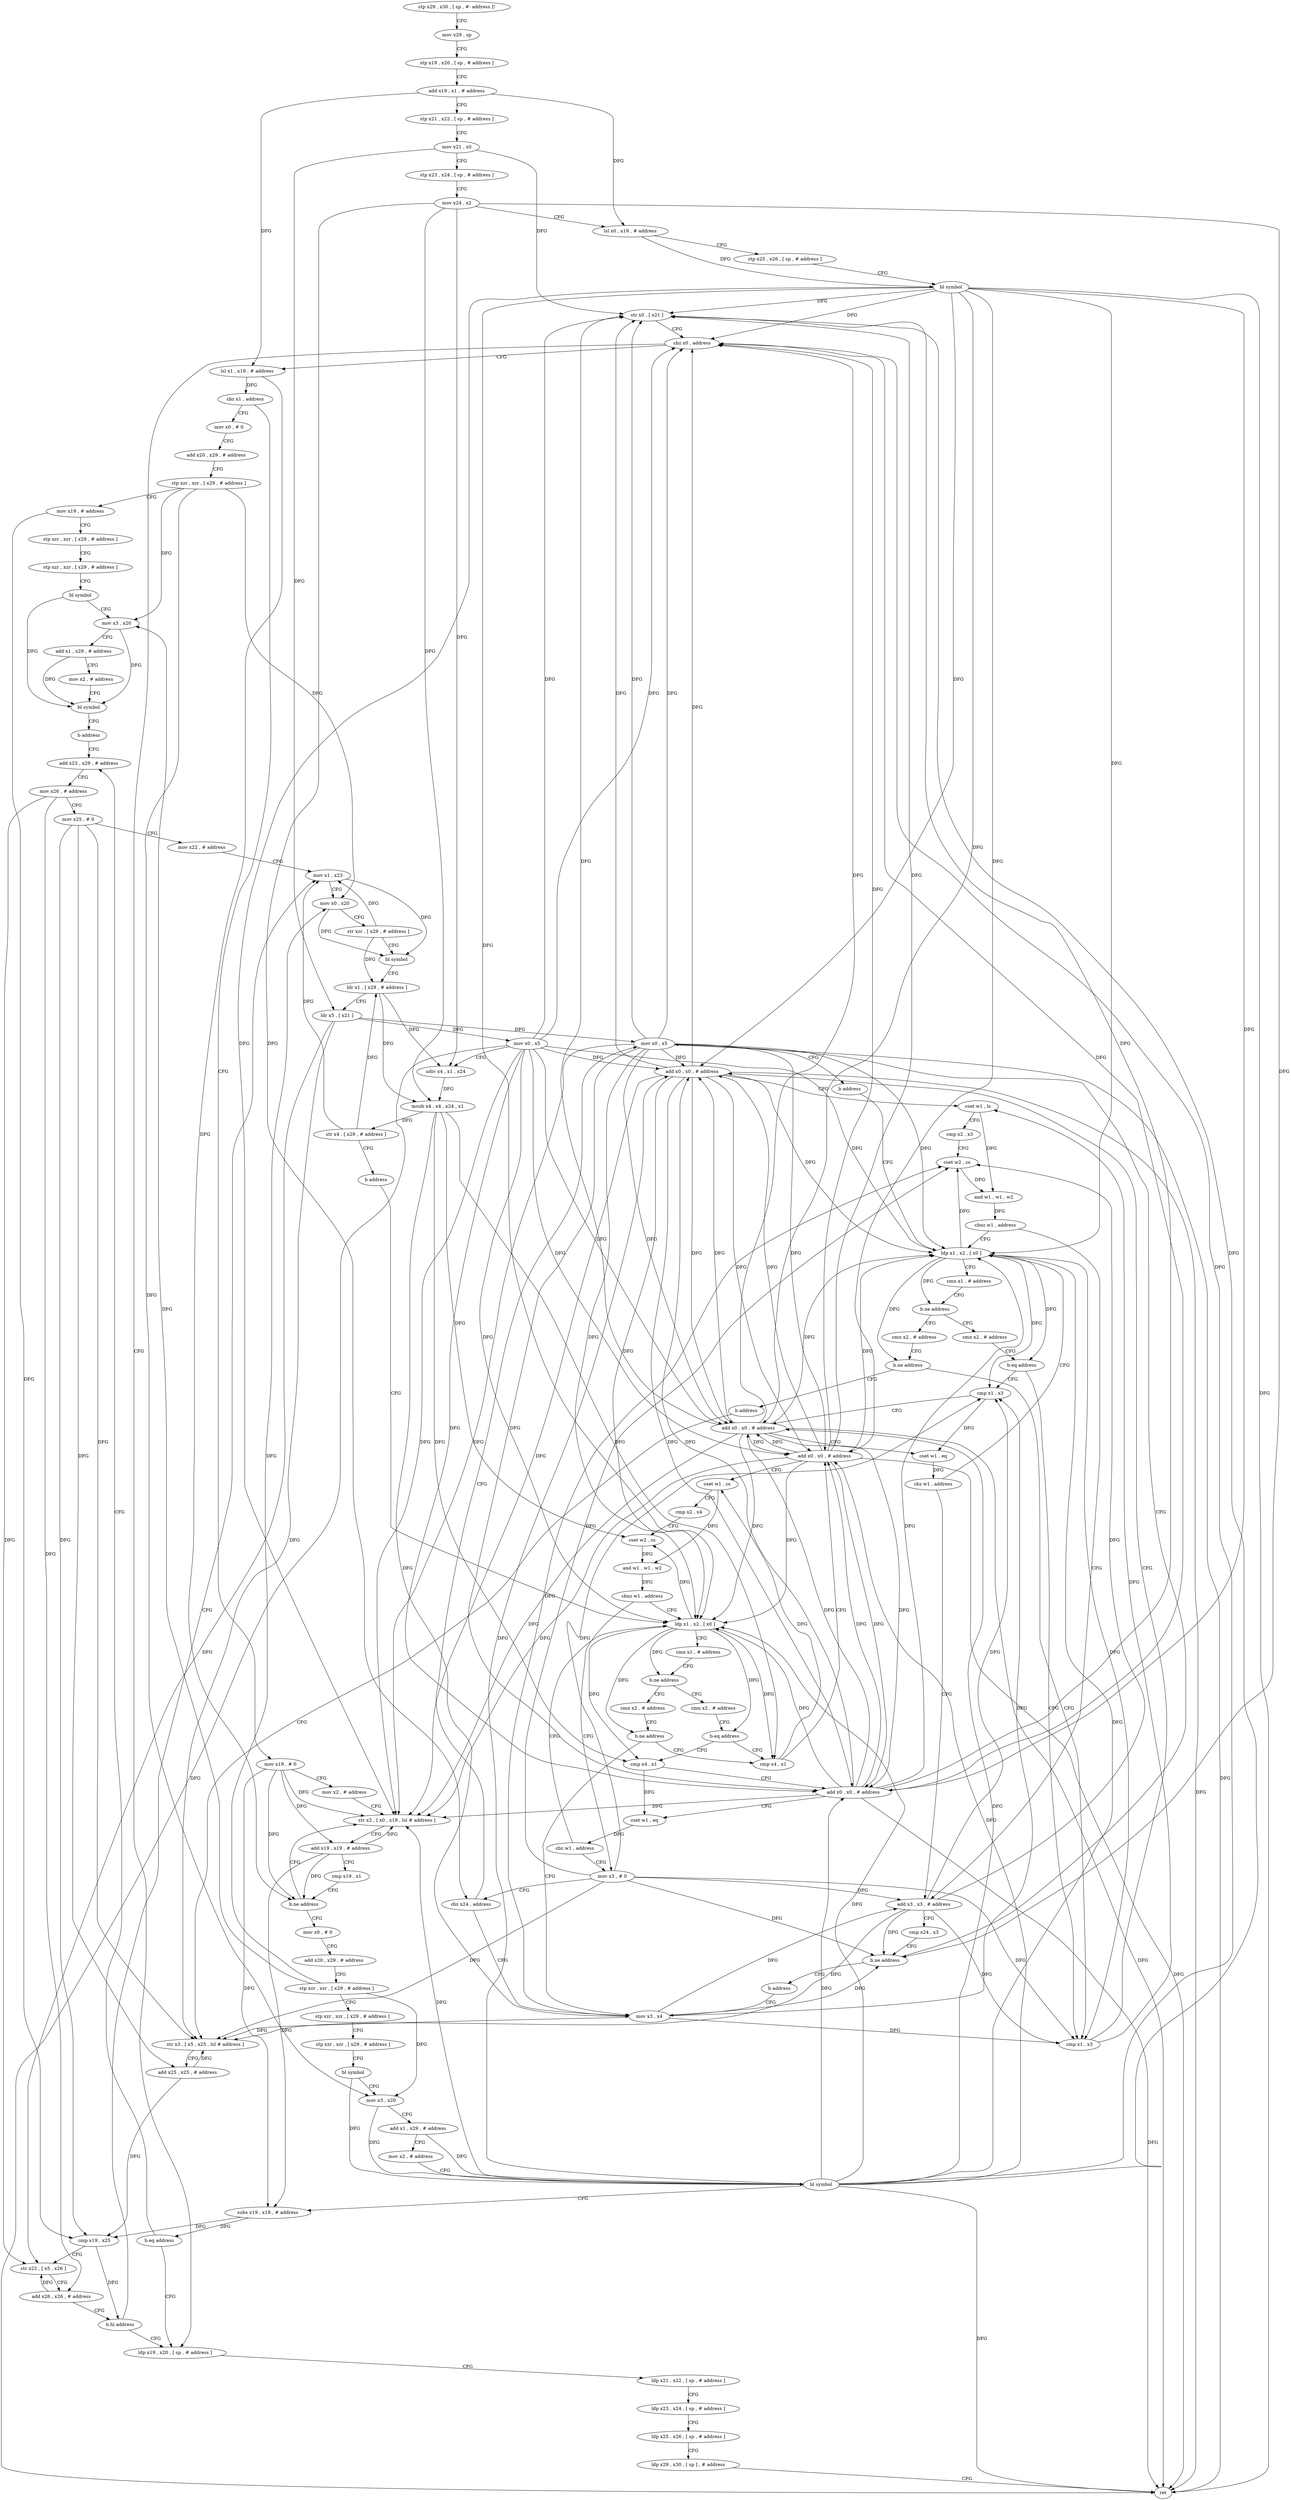 digraph "func" {
"95864" [label = "stp x29 , x30 , [ sp , #- address ]!" ]
"95868" [label = "mov x29 , sp" ]
"95872" [label = "stp x19 , x20 , [ sp , # address ]" ]
"95876" [label = "add x19 , x1 , # address" ]
"95880" [label = "stp x21 , x22 , [ sp , # address ]" ]
"95884" [label = "mov x21 , x0" ]
"95888" [label = "stp x23 , x24 , [ sp , # address ]" ]
"95892" [label = "mov x24 , x2" ]
"95896" [label = "lsl x0 , x19 , # address" ]
"95900" [label = "stp x25 , x26 , [ sp , # address ]" ]
"95904" [label = "bl symbol" ]
"95908" [label = "str x0 , [ x21 ]" ]
"95912" [label = "cbz x0 , address" ]
"96140" [label = "ldp x19 , x20 , [ sp , # address ]" ]
"95916" [label = "lsl x1 , x19 , # address" ]
"96144" [label = "ldp x21 , x22 , [ sp , # address ]" ]
"96148" [label = "ldp x23 , x24 , [ sp , # address ]" ]
"96152" [label = "ldp x25 , x26 , [ sp , # address ]" ]
"96156" [label = "ldp x29 , x30 , [ sp ] , # address" ]
"96160" [label = "ret" ]
"95920" [label = "cbz x1 , address" ]
"96296" [label = "mov x0 , # 0" ]
"95924" [label = "mov x19 , # 0" ]
"96300" [label = "add x20 , x29 , # address" ]
"96304" [label = "stp xzr , xzr , [ x29 , # address ]" ]
"96308" [label = "mov x19 , # address" ]
"96312" [label = "stp xzr , xzr , [ x29 , # address ]" ]
"96316" [label = "stp xzr , xzr , [ x29 , # address ]" ]
"96320" [label = "bl symbol" ]
"96324" [label = "mov x3 , x20" ]
"96328" [label = "add x1 , x29 , # address" ]
"96332" [label = "mov x2 , # address" ]
"96336" [label = "bl symbol" ]
"96340" [label = "b address" ]
"95996" [label = "add x23 , x29 , # address" ]
"95928" [label = "mov x2 , # address" ]
"95932" [label = "str x2 , [ x0 , x19 , lsl # address ]" ]
"96000" [label = "mov x26 , # address" ]
"96004" [label = "mov x25 , # 0" ]
"96008" [label = "mov x22 , # address" ]
"96012" [label = "mov x1 , x23" ]
"95936" [label = "add x19 , x19 , # address" ]
"95940" [label = "cmp x19 , x1" ]
"95944" [label = "b.ne address" ]
"95948" [label = "mov x0 , # 0" ]
"95952" [label = "add x20 , x29 , # address" ]
"95956" [label = "stp xzr , xzr , [ x29 , # address ]" ]
"95960" [label = "stp xzr , xzr , [ x29 , # address ]" ]
"95964" [label = "stp xzr , xzr , [ x29 , # address ]" ]
"95968" [label = "bl symbol" ]
"95972" [label = "mov x3 , x20" ]
"95976" [label = "add x1 , x29 , # address" ]
"95980" [label = "mov x2 , # address" ]
"95984" [label = "bl symbol" ]
"95988" [label = "subs x19 , x19 , # address" ]
"95992" [label = "b.eq address" ]
"96092" [label = "ldp x1 , x2 , [ x0 ]" ]
"96096" [label = "cmn x1 , # address" ]
"96100" [label = "b.ne address" ]
"96056" [label = "cmn x2 , # address" ]
"96104" [label = "cmn x2 , # address" ]
"96060" [label = "b.eq address" ]
"96168" [label = "cmp x4 , x1" ]
"96064" [label = "cmp x4 , x1" ]
"96108" [label = "b.ne address" ]
"96112" [label = "mov x3 , x4" ]
"96172" [label = "add x0 , x0 , # address" ]
"96176" [label = "cset w1 , eq" ]
"96180" [label = "cbz w1 , address" ]
"96184" [label = "mov x3 , # 0" ]
"96068" [label = "add x0 , x0 , # address" ]
"96072" [label = "cset w1 , cs" ]
"96076" [label = "cmp x2 , x4" ]
"96080" [label = "cset w2 , cs" ]
"96084" [label = "and w1 , w1 , w2" ]
"96088" [label = "cbnz w1 , address" ]
"96116" [label = "str x3 , [ x5 , x25 , lsl # address ]" ]
"96188" [label = "cbz x24 , address" ]
"96192" [label = "mov x0 , x5" ]
"96016" [label = "mov x0 , x20" ]
"96020" [label = "str xzr , [ x29 , # address ]" ]
"96024" [label = "bl symbol" ]
"96028" [label = "ldr x1 , [ x29 , # address ]" ]
"96032" [label = "ldr x5 , [ x21 ]" ]
"96036" [label = "mov x0 , x5" ]
"96040" [label = "udiv x4 , x1 , x24" ]
"96044" [label = "msub x4 , x4 , x24 , x1" ]
"96048" [label = "str x4 , [ x29 , # address ]" ]
"96052" [label = "b address" ]
"96196" [label = "b address" ]
"96236" [label = "ldp x1 , x2 , [ x0 ]" ]
"96240" [label = "cmn x1 , # address" ]
"96244" [label = "b.ne address" ]
"96200" [label = "cmn x2 , # address" ]
"96248" [label = "cmn x2 , # address" ]
"96204" [label = "b.eq address" ]
"96264" [label = "cmp x1 , x3" ]
"96208" [label = "cmp x1 , x3" ]
"96252" [label = "b.ne address" ]
"96256" [label = "b address" ]
"96268" [label = "add x0 , x0 , # address" ]
"96272" [label = "cset w1 , eq" ]
"96276" [label = "cbz w1 , address" ]
"96280" [label = "add x3 , x3 , # address" ]
"96212" [label = "add x0 , x0 , # address" ]
"96216" [label = "cset w1 , ls" ]
"96220" [label = "cmp x2 , x3" ]
"96224" [label = "cset w2 , cs" ]
"96228" [label = "and w1 , w1 , w2" ]
"96232" [label = "cbnz w1 , address" ]
"96284" [label = "cmp x24 , x3" ]
"96288" [label = "b.ne address" ]
"96292" [label = "b address" ]
"96120" [label = "add x25 , x25 , # address" ]
"96124" [label = "cmp x19 , x25" ]
"96128" [label = "str x22 , [ x5 , x26 ]" ]
"96132" [label = "add x26 , x26 , # address" ]
"96136" [label = "b.hi address" ]
"95864" -> "95868" [ label = "CFG" ]
"95868" -> "95872" [ label = "CFG" ]
"95872" -> "95876" [ label = "CFG" ]
"95876" -> "95880" [ label = "CFG" ]
"95876" -> "95896" [ label = "DFG" ]
"95876" -> "95916" [ label = "DFG" ]
"95880" -> "95884" [ label = "CFG" ]
"95884" -> "95888" [ label = "CFG" ]
"95884" -> "95908" [ label = "DFG" ]
"95884" -> "96032" [ label = "DFG" ]
"95888" -> "95892" [ label = "CFG" ]
"95892" -> "95896" [ label = "CFG" ]
"95892" -> "96040" [ label = "DFG" ]
"95892" -> "96044" [ label = "DFG" ]
"95892" -> "96188" [ label = "DFG" ]
"95892" -> "96288" [ label = "DFG" ]
"95896" -> "95900" [ label = "CFG" ]
"95896" -> "95904" [ label = "DFG" ]
"95900" -> "95904" [ label = "CFG" ]
"95904" -> "95908" [ label = "DFG" ]
"95904" -> "95912" [ label = "DFG" ]
"95904" -> "96160" [ label = "DFG" ]
"95904" -> "95932" [ label = "DFG" ]
"95904" -> "96092" [ label = "DFG" ]
"95904" -> "96172" [ label = "DFG" ]
"95904" -> "96068" [ label = "DFG" ]
"95904" -> "96236" [ label = "DFG" ]
"95904" -> "96268" [ label = "DFG" ]
"95904" -> "96212" [ label = "DFG" ]
"95908" -> "95912" [ label = "CFG" ]
"95912" -> "96140" [ label = "CFG" ]
"95912" -> "95916" [ label = "CFG" ]
"96140" -> "96144" [ label = "CFG" ]
"95916" -> "95920" [ label = "DFG" ]
"95916" -> "95944" [ label = "DFG" ]
"96144" -> "96148" [ label = "CFG" ]
"96148" -> "96152" [ label = "CFG" ]
"96152" -> "96156" [ label = "CFG" ]
"96156" -> "96160" [ label = "CFG" ]
"95920" -> "96296" [ label = "CFG" ]
"95920" -> "95924" [ label = "CFG" ]
"96296" -> "96300" [ label = "CFG" ]
"95924" -> "95928" [ label = "CFG" ]
"95924" -> "95932" [ label = "DFG" ]
"95924" -> "95936" [ label = "DFG" ]
"95924" -> "95944" [ label = "DFG" ]
"95924" -> "95988" [ label = "DFG" ]
"96300" -> "96304" [ label = "CFG" ]
"96304" -> "96308" [ label = "CFG" ]
"96304" -> "96324" [ label = "DFG" ]
"96304" -> "96016" [ label = "DFG" ]
"96304" -> "95972" [ label = "DFG" ]
"96308" -> "96312" [ label = "CFG" ]
"96308" -> "96124" [ label = "DFG" ]
"96312" -> "96316" [ label = "CFG" ]
"96316" -> "96320" [ label = "CFG" ]
"96320" -> "96324" [ label = "CFG" ]
"96320" -> "96336" [ label = "DFG" ]
"96324" -> "96328" [ label = "CFG" ]
"96324" -> "96336" [ label = "DFG" ]
"96328" -> "96332" [ label = "CFG" ]
"96328" -> "96336" [ label = "DFG" ]
"96332" -> "96336" [ label = "CFG" ]
"96336" -> "96340" [ label = "CFG" ]
"96340" -> "95996" [ label = "CFG" ]
"95996" -> "96000" [ label = "CFG" ]
"95928" -> "95932" [ label = "CFG" ]
"95932" -> "95936" [ label = "CFG" ]
"96000" -> "96004" [ label = "CFG" ]
"96000" -> "96128" [ label = "DFG" ]
"96000" -> "96132" [ label = "DFG" ]
"96004" -> "96008" [ label = "CFG" ]
"96004" -> "96116" [ label = "DFG" ]
"96004" -> "96120" [ label = "DFG" ]
"96004" -> "96124" [ label = "DFG" ]
"96008" -> "96012" [ label = "CFG" ]
"96012" -> "96016" [ label = "CFG" ]
"96012" -> "96024" [ label = "DFG" ]
"95936" -> "95940" [ label = "CFG" ]
"95936" -> "95932" [ label = "DFG" ]
"95936" -> "95944" [ label = "DFG" ]
"95936" -> "95988" [ label = "DFG" ]
"95940" -> "95944" [ label = "CFG" ]
"95944" -> "95932" [ label = "CFG" ]
"95944" -> "95948" [ label = "CFG" ]
"95948" -> "95952" [ label = "CFG" ]
"95952" -> "95956" [ label = "CFG" ]
"95956" -> "95960" [ label = "CFG" ]
"95956" -> "96324" [ label = "DFG" ]
"95956" -> "96016" [ label = "DFG" ]
"95956" -> "95972" [ label = "DFG" ]
"95960" -> "95964" [ label = "CFG" ]
"95964" -> "95968" [ label = "CFG" ]
"95968" -> "95972" [ label = "CFG" ]
"95968" -> "95984" [ label = "DFG" ]
"95972" -> "95976" [ label = "CFG" ]
"95972" -> "95984" [ label = "DFG" ]
"95976" -> "95980" [ label = "CFG" ]
"95976" -> "95984" [ label = "DFG" ]
"95980" -> "95984" [ label = "CFG" ]
"95984" -> "95988" [ label = "CFG" ]
"95984" -> "95908" [ label = "DFG" ]
"95984" -> "95912" [ label = "DFG" ]
"95984" -> "96160" [ label = "DFG" ]
"95984" -> "95932" [ label = "DFG" ]
"95984" -> "96092" [ label = "DFG" ]
"95984" -> "96172" [ label = "DFG" ]
"95984" -> "96068" [ label = "DFG" ]
"95984" -> "96236" [ label = "DFG" ]
"95984" -> "96268" [ label = "DFG" ]
"95984" -> "96212" [ label = "DFG" ]
"95988" -> "95992" [ label = "DFG" ]
"95988" -> "96124" [ label = "DFG" ]
"95992" -> "96140" [ label = "CFG" ]
"95992" -> "95996" [ label = "CFG" ]
"96092" -> "96096" [ label = "CFG" ]
"96092" -> "96100" [ label = "DFG" ]
"96092" -> "96168" [ label = "DFG" ]
"96092" -> "96064" [ label = "DFG" ]
"96092" -> "96060" [ label = "DFG" ]
"96092" -> "96108" [ label = "DFG" ]
"96092" -> "96080" [ label = "DFG" ]
"96096" -> "96100" [ label = "CFG" ]
"96100" -> "96056" [ label = "CFG" ]
"96100" -> "96104" [ label = "CFG" ]
"96056" -> "96060" [ label = "CFG" ]
"96104" -> "96108" [ label = "CFG" ]
"96060" -> "96168" [ label = "CFG" ]
"96060" -> "96064" [ label = "CFG" ]
"96168" -> "96172" [ label = "CFG" ]
"96168" -> "96176" [ label = "DFG" ]
"96064" -> "96068" [ label = "CFG" ]
"96064" -> "96072" [ label = "DFG" ]
"96108" -> "96064" [ label = "CFG" ]
"96108" -> "96112" [ label = "CFG" ]
"96112" -> "96116" [ label = "DFG" ]
"96112" -> "96264" [ label = "DFG" ]
"96112" -> "96208" [ label = "DFG" ]
"96112" -> "96224" [ label = "DFG" ]
"96112" -> "96280" [ label = "DFG" ]
"96112" -> "96288" [ label = "DFG" ]
"96172" -> "96176" [ label = "CFG" ]
"96172" -> "95908" [ label = "DFG" ]
"96172" -> "95912" [ label = "DFG" ]
"96172" -> "96092" [ label = "DFG" ]
"96172" -> "96160" [ label = "DFG" ]
"96172" -> "95932" [ label = "DFG" ]
"96172" -> "96068" [ label = "DFG" ]
"96172" -> "96236" [ label = "DFG" ]
"96172" -> "96268" [ label = "DFG" ]
"96172" -> "96212" [ label = "DFG" ]
"96176" -> "96180" [ label = "DFG" ]
"96180" -> "96092" [ label = "CFG" ]
"96180" -> "96184" [ label = "CFG" ]
"96184" -> "96188" [ label = "CFG" ]
"96184" -> "96116" [ label = "DFG" ]
"96184" -> "96264" [ label = "DFG" ]
"96184" -> "96208" [ label = "DFG" ]
"96184" -> "96224" [ label = "DFG" ]
"96184" -> "96280" [ label = "DFG" ]
"96184" -> "96288" [ label = "DFG" ]
"96068" -> "96072" [ label = "CFG" ]
"96068" -> "95908" [ label = "DFG" ]
"96068" -> "95912" [ label = "DFG" ]
"96068" -> "96092" [ label = "DFG" ]
"96068" -> "96172" [ label = "DFG" ]
"96068" -> "96160" [ label = "DFG" ]
"96068" -> "95932" [ label = "DFG" ]
"96068" -> "96236" [ label = "DFG" ]
"96068" -> "96268" [ label = "DFG" ]
"96068" -> "96212" [ label = "DFG" ]
"96072" -> "96076" [ label = "CFG" ]
"96072" -> "96084" [ label = "DFG" ]
"96076" -> "96080" [ label = "CFG" ]
"96080" -> "96084" [ label = "DFG" ]
"96084" -> "96088" [ label = "DFG" ]
"96088" -> "96184" [ label = "CFG" ]
"96088" -> "96092" [ label = "CFG" ]
"96116" -> "96120" [ label = "CFG" ]
"96188" -> "96112" [ label = "CFG" ]
"96188" -> "96192" [ label = "CFG" ]
"96192" -> "96196" [ label = "CFG" ]
"96192" -> "95908" [ label = "DFG" ]
"96192" -> "95912" [ label = "DFG" ]
"96192" -> "96092" [ label = "DFG" ]
"96192" -> "96172" [ label = "DFG" ]
"96192" -> "96068" [ label = "DFG" ]
"96192" -> "96160" [ label = "DFG" ]
"96192" -> "95932" [ label = "DFG" ]
"96192" -> "96236" [ label = "DFG" ]
"96192" -> "96268" [ label = "DFG" ]
"96192" -> "96212" [ label = "DFG" ]
"96016" -> "96020" [ label = "CFG" ]
"96016" -> "96024" [ label = "DFG" ]
"96020" -> "96024" [ label = "CFG" ]
"96020" -> "96012" [ label = "DFG" ]
"96020" -> "96028" [ label = "DFG" ]
"96024" -> "96028" [ label = "CFG" ]
"96028" -> "96032" [ label = "CFG" ]
"96028" -> "96040" [ label = "DFG" ]
"96028" -> "96044" [ label = "DFG" ]
"96032" -> "96036" [ label = "DFG" ]
"96032" -> "96116" [ label = "DFG" ]
"96032" -> "96128" [ label = "DFG" ]
"96032" -> "96192" [ label = "DFG" ]
"96036" -> "96040" [ label = "CFG" ]
"96036" -> "95908" [ label = "DFG" ]
"96036" -> "95912" [ label = "DFG" ]
"96036" -> "96160" [ label = "DFG" ]
"96036" -> "95932" [ label = "DFG" ]
"96036" -> "96092" [ label = "DFG" ]
"96036" -> "96172" [ label = "DFG" ]
"96036" -> "96068" [ label = "DFG" ]
"96036" -> "96236" [ label = "DFG" ]
"96036" -> "96268" [ label = "DFG" ]
"96036" -> "96212" [ label = "DFG" ]
"96040" -> "96044" [ label = "DFG" ]
"96044" -> "96048" [ label = "DFG" ]
"96044" -> "96168" [ label = "DFG" ]
"96044" -> "96064" [ label = "DFG" ]
"96044" -> "96112" [ label = "DFG" ]
"96044" -> "96080" [ label = "DFG" ]
"96048" -> "96052" [ label = "CFG" ]
"96048" -> "96012" [ label = "DFG" ]
"96048" -> "96028" [ label = "DFG" ]
"96052" -> "96092" [ label = "CFG" ]
"96196" -> "96236" [ label = "CFG" ]
"96236" -> "96240" [ label = "CFG" ]
"96236" -> "96244" [ label = "DFG" ]
"96236" -> "96264" [ label = "DFG" ]
"96236" -> "96208" [ label = "DFG" ]
"96236" -> "96204" [ label = "DFG" ]
"96236" -> "96252" [ label = "DFG" ]
"96236" -> "96224" [ label = "DFG" ]
"96240" -> "96244" [ label = "CFG" ]
"96244" -> "96200" [ label = "CFG" ]
"96244" -> "96248" [ label = "CFG" ]
"96200" -> "96204" [ label = "CFG" ]
"96248" -> "96252" [ label = "CFG" ]
"96204" -> "96264" [ label = "CFG" ]
"96204" -> "96208" [ label = "CFG" ]
"96264" -> "96268" [ label = "CFG" ]
"96264" -> "96272" [ label = "DFG" ]
"96208" -> "96212" [ label = "CFG" ]
"96208" -> "96216" [ label = "DFG" ]
"96252" -> "96208" [ label = "CFG" ]
"96252" -> "96256" [ label = "CFG" ]
"96256" -> "96116" [ label = "CFG" ]
"96268" -> "96272" [ label = "CFG" ]
"96268" -> "95908" [ label = "DFG" ]
"96268" -> "95912" [ label = "DFG" ]
"96268" -> "96092" [ label = "DFG" ]
"96268" -> "96172" [ label = "DFG" ]
"96268" -> "96068" [ label = "DFG" ]
"96268" -> "96236" [ label = "DFG" ]
"96268" -> "96160" [ label = "DFG" ]
"96268" -> "95932" [ label = "DFG" ]
"96268" -> "96212" [ label = "DFG" ]
"96272" -> "96276" [ label = "DFG" ]
"96276" -> "96236" [ label = "CFG" ]
"96276" -> "96280" [ label = "CFG" ]
"96280" -> "96284" [ label = "CFG" ]
"96280" -> "96116" [ label = "DFG" ]
"96280" -> "96264" [ label = "DFG" ]
"96280" -> "96208" [ label = "DFG" ]
"96280" -> "96224" [ label = "DFG" ]
"96280" -> "96288" [ label = "DFG" ]
"96212" -> "96216" [ label = "CFG" ]
"96212" -> "95908" [ label = "DFG" ]
"96212" -> "95912" [ label = "DFG" ]
"96212" -> "96092" [ label = "DFG" ]
"96212" -> "96172" [ label = "DFG" ]
"96212" -> "96068" [ label = "DFG" ]
"96212" -> "96236" [ label = "DFG" ]
"96212" -> "96268" [ label = "DFG" ]
"96212" -> "96160" [ label = "DFG" ]
"96212" -> "95932" [ label = "DFG" ]
"96216" -> "96220" [ label = "CFG" ]
"96216" -> "96228" [ label = "DFG" ]
"96220" -> "96224" [ label = "CFG" ]
"96224" -> "96228" [ label = "DFG" ]
"96228" -> "96232" [ label = "DFG" ]
"96232" -> "96280" [ label = "CFG" ]
"96232" -> "96236" [ label = "CFG" ]
"96284" -> "96288" [ label = "CFG" ]
"96288" -> "96192" [ label = "CFG" ]
"96288" -> "96292" [ label = "CFG" ]
"96292" -> "96112" [ label = "CFG" ]
"96120" -> "96124" [ label = "DFG" ]
"96120" -> "96116" [ label = "DFG" ]
"96124" -> "96128" [ label = "CFG" ]
"96124" -> "96136" [ label = "DFG" ]
"96128" -> "96132" [ label = "CFG" ]
"96132" -> "96136" [ label = "CFG" ]
"96132" -> "96128" [ label = "DFG" ]
"96136" -> "96012" [ label = "CFG" ]
"96136" -> "96140" [ label = "CFG" ]
}
